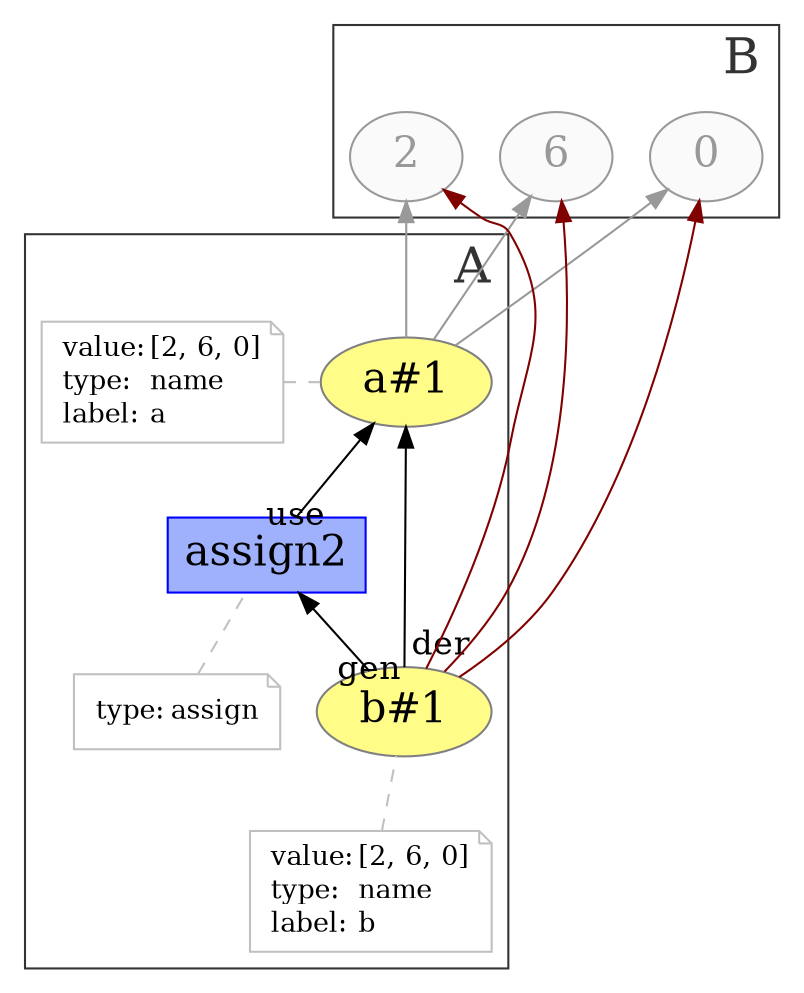 digraph "PROV" { size="16,12"; rankdir="BT";
newrank=true;
splines = "spline"

subgraph cluster_0 {
    labeljust="r"
    labelloc="b"
    color = "#333333"
    fontcolor = "#333333"
    fontsize = "24"
    label = "A";
    "g/a#1";
    "g/b#1"; "g/assign2"
    "g/a#1-attrs";
    "g/b#1-attrs"; "g/assign2-attrs"
    
}
subgraph cluster_1 {
    labeljust="r"
    labelloc="b"
    color = "#333333"
    fontcolor = "#333333"
    fontsize = "24"
    label = "B";
    "g/2"; "g/6";  "g/0"; 
}

"g/2" [fillcolor="#FAFAFA",color="#999999",style="filled",fontcolor="#999999",label="2",URL="g/2",fontsize="20"]
"g/6" [fillcolor="#FAFAFA",color="#999999",style="filled",fontcolor="#999999",label="6",URL="g/6",fontsize="20"]
"g/0" [fillcolor="#FAFAFA",color="#999999",style="filled",fontcolor="#999999",label="0",URL="g/0",fontsize="20"]
"g/a#1" [fillcolor="#FFFC87",color="#808080",style="filled",label="a#1",URL="g/a#1",fontsize="20"]
"g/a#1-attrs" [color="gray",shape="note",fontsize="13",fontcolor="black",label=<<TABLE cellpadding="0" border="0">
	<TR>
	    <TD align="left">value:</TD>
	    <TD align="left">[2, 6, 0]</TD>
	</TR>
	<TR>
	    <TD align="left">type:</TD>
	    <TD align="left">name</TD>
	</TR>
	<TR>
	    <TD align="left">label:</TD>
	    <TD align="left">a</TD>
	</TR>
</TABLE>>]
"g/a#1-attrs" -> "g/a#1" [color="gray",style="dashed",arrowhead="none"]
"g/b#1" [fillcolor="#FFFC87",color="#808080",style="filled",label="b#1",URL="g/b#1",fontsize="20"]
"g/b#1-attrs" [color="gray",shape="note",fontsize="13",fontcolor="black",label=<<TABLE cellpadding="0" border="0">
	<TR>
	    <TD align="left">value:</TD>
	    <TD align="left">[2, 6, 0]</TD>
	</TR>
	<TR>
	    <TD align="left">type:</TD>
	    <TD align="left">name</TD>
	</TR>
	<TR>
	    <TD align="left">label:</TD>
	    <TD align="left">b</TD>
	</TR>
</TABLE>>]
"g/b#1-attrs" -> "g/b#1" [color="gray",style="dashed",arrowhead="none"]
"g/a#1" -> "g/2" [fontcolor="#999999",color="#999999"]
"g/a#1" -> "g/6" [fontcolor="#999999",color="#999999"]
"g/a#1" -> "g/0" [fontcolor="#999999",color="#999999"]
"g/b#1" -> "g/2" [color="#800000",fontcolor="#800000"]
"g/b#1" -> "g/6" [color="#800000",fontcolor="#800000"]
"g/b#1" -> "g/0" [color="#800000",fontcolor="#800000"]
"g/assign2" [fillcolor="#9FB1FC",color="#0000FF",shape="polygon",sides="4",style="filled",label="assign2",URL="g/assign2",fontsize="20"]
"g/assign2-attrs" [color="gray",shape="note",fontsize="13",fontcolor="black",label=<<TABLE cellpadding="0" border="0">
	<TR>
	    <TD align="left">type:</TD>
	    <TD align="left">assign</TD>
	</TR>
</TABLE>>]
"g/assign2-attrs" -> "g/assign2" [color="gray",style="dashed",arrowhead="none"]
"g/b#1" -> "g/a#1" [labelfontsize="16",labeldistance="2",labelangle="60.0",rotation="20",taillabel="der",dist="2"]
"g/assign2" -> "g/a#1" [labelfontsize="16",labeldistance="0",labelangle="60.0",rotation="20",taillabel="use",dist="0"]
"g/b#1" -> "g/assign2" [labelfontsize="16",labeldistance="0",labelangle="60.0",rotation="20",taillabel="gen",dist="0"]

{rank=same "g/a#1" "g/a#1-attrs"}
{rank=same "g/2" "g/6" "g/0"}
"g/0" -> "g/6" -> "g/2" [style=invis]
}